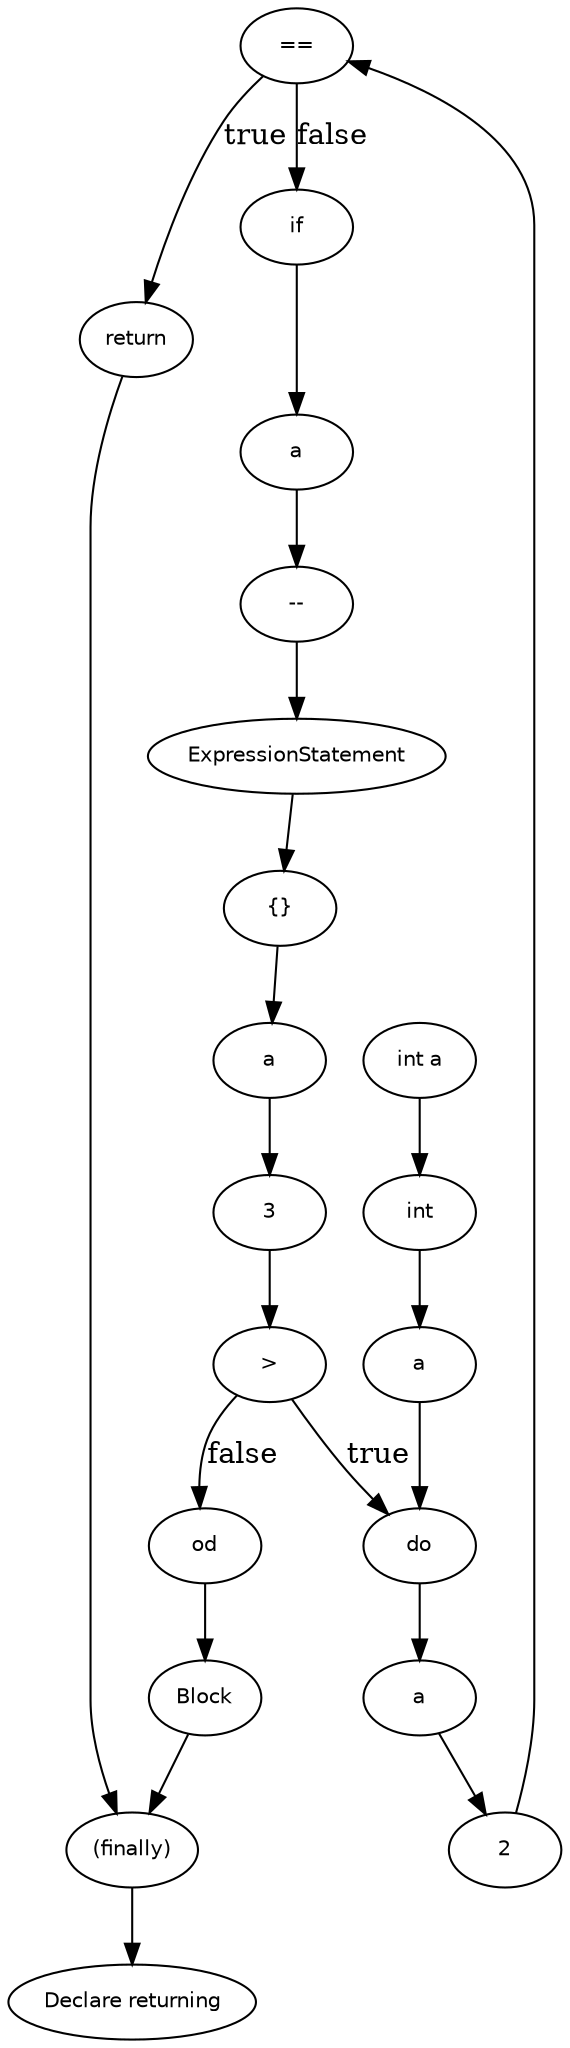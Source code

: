 digraph returning {
  19 [
    label = Block,
    fontname = Helvetica,
    fontsize = 10
  ];
  18 [
    label = 3,
    fontname = Helvetica,
    fontsize = 10
  ];
  17 [
    label = a,
    fontname = Helvetica,
    fontsize = 10
  ];
  16 [
    label = ">",
    fontname = Helvetica,
    fontsize = 10
  ];
  15 [
    label = a,
    fontname = Helvetica,
    fontsize = 10
  ];
  14 [
    label = "--",
    fontname = Helvetica,
    fontsize = 10
  ];
  13 [
    label = ExpressionStatement,
    fontname = Helvetica,
    fontsize = 10
  ];
  12 [
    label = return,
    fontname = Helvetica,
    fontsize = 10
  ];
  11 [
    label = 2,
    fontname = Helvetica,
    fontsize = 10
  ];
  10 [
    label = a,
    fontname = Helvetica,
    fontsize = 10
  ];
  9 [
    label = "==",
    fontname = Helvetica,
    fontsize = 10
  ];
  8 [
    label = if,
    fontname = Helvetica,
    fontsize = 10
  ];
  7 [
    label = "{}",
    fontname = Helvetica,
    fontsize = 10
  ];
  6 [
    label = od,
    fontname = Helvetica,
    fontsize = 10
  ];
  5 [
    label = do,
    fontname = Helvetica,
    fontsize = 10
  ];
  4 [
    label = a,
    fontname = Helvetica,
    fontsize = 10
  ];
  3 [
    label = int,
    fontname = Helvetica,
    fontsize = 10
  ];
  2 [
    label = "int a",
    fontname = Helvetica,
    fontsize = 10
  ];
  1 [
    label = "(finally)",
    fontname = Helvetica,
    fontsize = 10
  ];
  0 [
    label = "Declare returning",
    fontname = Helvetica,
    fontsize = 10
  ];
  1 -> 0 [
    label = ""
  ];
  19 -> 1 [
    label = ""
  ];
  2 -> 3 [
    label = ""
  ];
  11 -> 9 [
    label = ""
  ];
  6 -> 19 [
    label = ""
  ];
  16 -> 6 [
    label = false
  ];
  10 -> 11 [
    label = ""
  ];
  5 -> 10 [
    label = ""
  ];
  18 -> 16 [
    label = ""
  ];
  4 -> 5 [
    label = ""
  ];
  15 -> 14 [
    label = ""
  ];
  16 -> 5 [
    label = true
  ];
  8 -> 15 [
    label = ""
  ];
  9 -> 8 [
    label = false
  ];
  12 -> 1 [
    label = ""
  ];
  9 -> 12 [
    label = true
  ];
  13 -> 7 [
    label = ""
  ];
  17 -> 18 [
    label = ""
  ];
  3 -> 4 [
    label = ""
  ];
  14 -> 13 [
    label = ""
  ];
  7 -> 17 [
    label = ""
  ];
}
